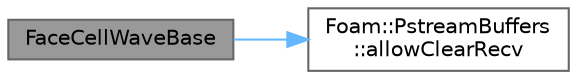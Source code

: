 digraph "FaceCellWaveBase"
{
 // LATEX_PDF_SIZE
  bgcolor="transparent";
  edge [fontname=Helvetica,fontsize=10,labelfontname=Helvetica,labelfontsize=10];
  node [fontname=Helvetica,fontsize=10,shape=box,height=0.2,width=0.4];
  rankdir="LR";
  Node1 [id="Node000001",label="FaceCellWaveBase",height=0.2,width=0.4,color="gray40", fillcolor="grey60", style="filled", fontcolor="black",tooltip=" "];
  Node1 -> Node2 [id="edge1_Node000001_Node000002",color="steelblue1",style="solid",tooltip=" "];
  Node2 [id="Node000002",label="Foam::PstreamBuffers\l::allowClearRecv",height=0.2,width=0.4,color="grey40", fillcolor="white", style="filled",URL="$classFoam_1_1PstreamBuffers.html#a5345909587e328e0b1df419d220f1a95",tooltip=" "];
}
